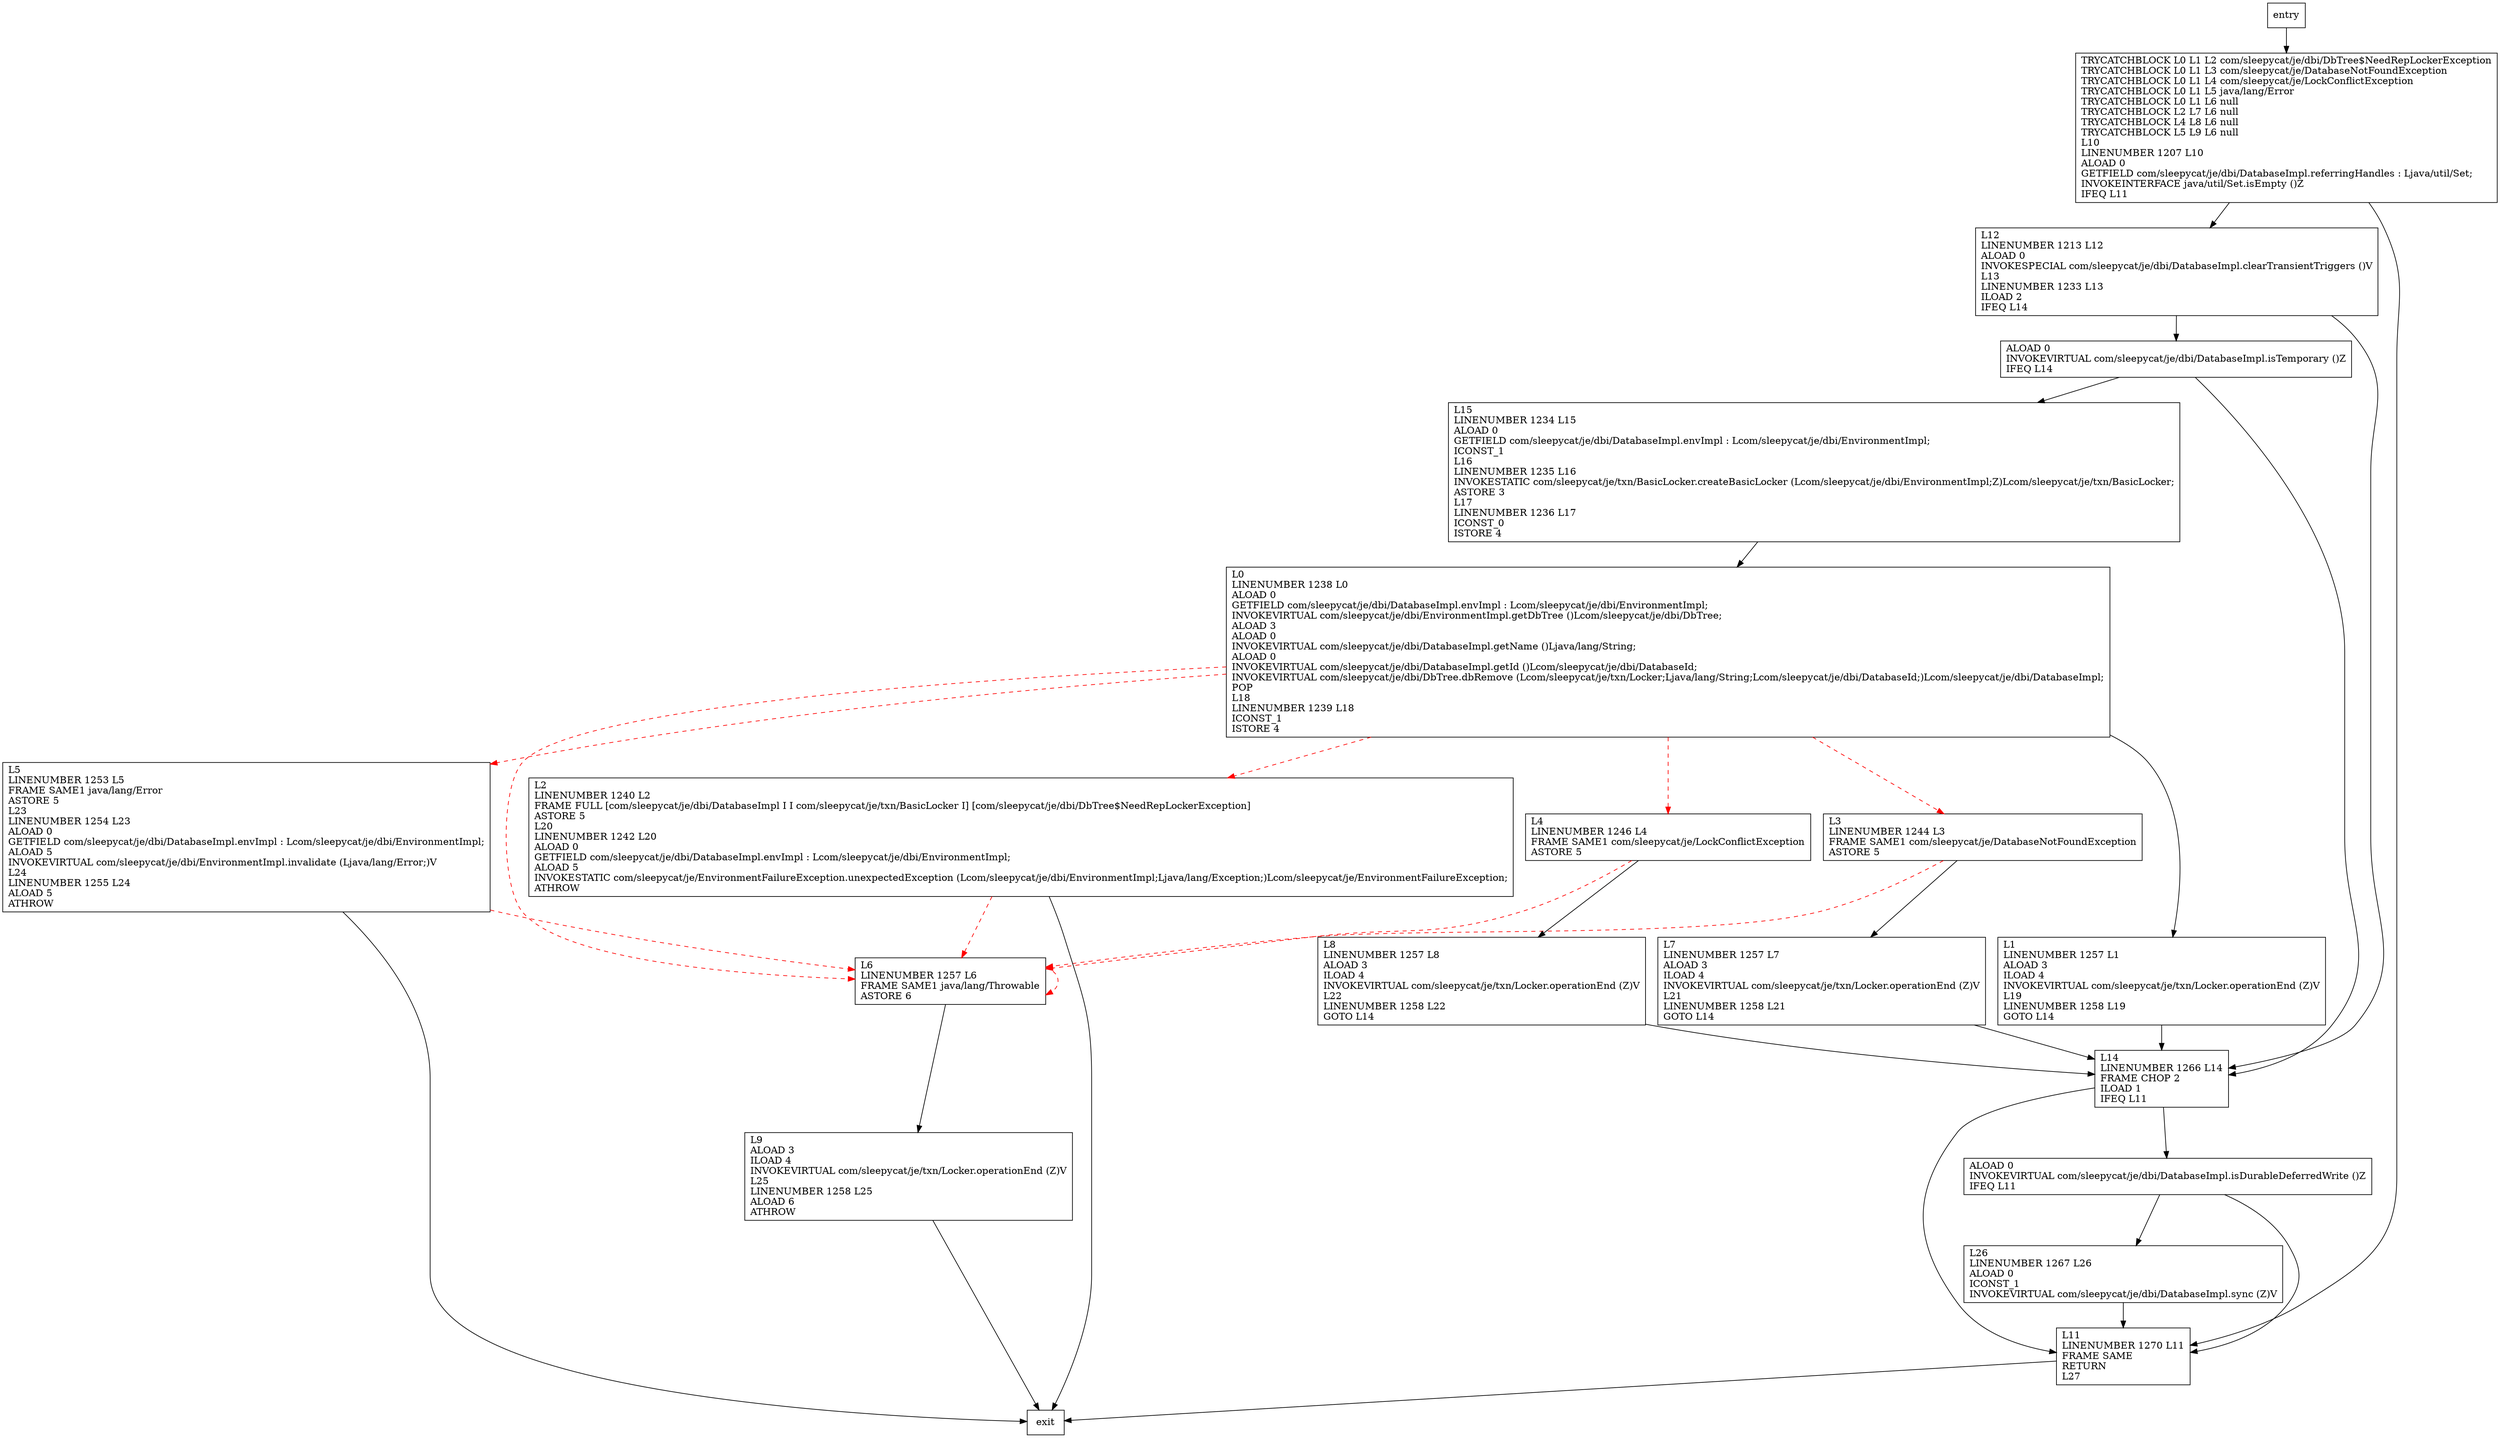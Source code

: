 digraph handleClosed {
node [shape=record];
902686955 [label="L12\lLINENUMBER 1213 L12\lALOAD 0\lINVOKESPECIAL com/sleepycat/je/dbi/DatabaseImpl.clearTransientTriggers ()V\lL13\lLINENUMBER 1233 L13\lILOAD 2\lIFEQ L14\l"];
40610890 [label="ALOAD 0\lINVOKEVIRTUAL com/sleepycat/je/dbi/DatabaseImpl.isTemporary ()Z\lIFEQ L14\l"];
1276512297 [label="TRYCATCHBLOCK L0 L1 L2 com/sleepycat/je/dbi/DbTree$NeedRepLockerException\lTRYCATCHBLOCK L0 L1 L3 com/sleepycat/je/DatabaseNotFoundException\lTRYCATCHBLOCK L0 L1 L4 com/sleepycat/je/LockConflictException\lTRYCATCHBLOCK L0 L1 L5 java/lang/Error\lTRYCATCHBLOCK L0 L1 L6 null\lTRYCATCHBLOCK L2 L7 L6 null\lTRYCATCHBLOCK L4 L8 L6 null\lTRYCATCHBLOCK L5 L9 L6 null\lL10\lLINENUMBER 1207 L10\lALOAD 0\lGETFIELD com/sleepycat/je/dbi/DatabaseImpl.referringHandles : Ljava/util/Set;\lINVOKEINTERFACE java/util/Set.isEmpty ()Z\lIFEQ L11\l"];
371618642 [label="L3\lLINENUMBER 1244 L3\lFRAME SAME1 com/sleepycat/je/DatabaseNotFoundException\lASTORE 5\l"];
558274278 [label="L5\lLINENUMBER 1253 L5\lFRAME SAME1 java/lang/Error\lASTORE 5\lL23\lLINENUMBER 1254 L23\lALOAD 0\lGETFIELD com/sleepycat/je/dbi/DatabaseImpl.envImpl : Lcom/sleepycat/je/dbi/EnvironmentImpl;\lALOAD 5\lINVOKEVIRTUAL com/sleepycat/je/dbi/EnvironmentImpl.invalidate (Ljava/lang/Error;)V\lL24\lLINENUMBER 1255 L24\lALOAD 5\lATHROW\l"];
1333933137 [label="L8\lLINENUMBER 1257 L8\lALOAD 3\lILOAD 4\lINVOKEVIRTUAL com/sleepycat/je/txn/Locker.operationEnd (Z)V\lL22\lLINENUMBER 1258 L22\lGOTO L14\l"];
1798533823 [label="L14\lLINENUMBER 1266 L14\lFRAME CHOP 2\lILOAD 1\lIFEQ L11\l"];
869877826 [label="L0\lLINENUMBER 1238 L0\lALOAD 0\lGETFIELD com/sleepycat/je/dbi/DatabaseImpl.envImpl : Lcom/sleepycat/je/dbi/EnvironmentImpl;\lINVOKEVIRTUAL com/sleepycat/je/dbi/EnvironmentImpl.getDbTree ()Lcom/sleepycat/je/dbi/DbTree;\lALOAD 3\lALOAD 0\lINVOKEVIRTUAL com/sleepycat/je/dbi/DatabaseImpl.getName ()Ljava/lang/String;\lALOAD 0\lINVOKEVIRTUAL com/sleepycat/je/dbi/DatabaseImpl.getId ()Lcom/sleepycat/je/dbi/DatabaseId;\lINVOKEVIRTUAL com/sleepycat/je/dbi/DbTree.dbRemove (Lcom/sleepycat/je/txn/Locker;Ljava/lang/String;Lcom/sleepycat/je/dbi/DatabaseId;)Lcom/sleepycat/je/dbi/DatabaseImpl;\lPOP\lL18\lLINENUMBER 1239 L18\lICONST_1\lISTORE 4\l"];
1866773132 [label="L4\lLINENUMBER 1246 L4\lFRAME SAME1 com/sleepycat/je/LockConflictException\lASTORE 5\l"];
1516665569 [label="L9\lALOAD 3\lILOAD 4\lINVOKEVIRTUAL com/sleepycat/je/txn/Locker.operationEnd (Z)V\lL25\lLINENUMBER 1258 L25\lALOAD 6\lATHROW\l"];
1898188197 [label="L11\lLINENUMBER 1270 L11\lFRAME SAME\lRETURN\lL27\l"];
1957121399 [label="L1\lLINENUMBER 1257 L1\lALOAD 3\lILOAD 4\lINVOKEVIRTUAL com/sleepycat/je/txn/Locker.operationEnd (Z)V\lL19\lLINENUMBER 1258 L19\lGOTO L14\l"];
1779263866 [label="L2\lLINENUMBER 1240 L2\lFRAME FULL [com/sleepycat/je/dbi/DatabaseImpl I I com/sleepycat/je/txn/BasicLocker I] [com/sleepycat/je/dbi/DbTree$NeedRepLockerException]\lASTORE 5\lL20\lLINENUMBER 1242 L20\lALOAD 0\lGETFIELD com/sleepycat/je/dbi/DatabaseImpl.envImpl : Lcom/sleepycat/je/dbi/EnvironmentImpl;\lALOAD 5\lINVOKESTATIC com/sleepycat/je/EnvironmentFailureException.unexpectedException (Lcom/sleepycat/je/dbi/EnvironmentImpl;Ljava/lang/Exception;)Lcom/sleepycat/je/EnvironmentFailureException;\lATHROW\l"];
153346210 [label="ALOAD 0\lINVOKEVIRTUAL com/sleepycat/je/dbi/DatabaseImpl.isDurableDeferredWrite ()Z\lIFEQ L11\l"];
93861564 [label="L7\lLINENUMBER 1257 L7\lALOAD 3\lILOAD 4\lINVOKEVIRTUAL com/sleepycat/je/txn/Locker.operationEnd (Z)V\lL21\lLINENUMBER 1258 L21\lGOTO L14\l"];
2046156211 [label="L26\lLINENUMBER 1267 L26\lALOAD 0\lICONST_1\lINVOKEVIRTUAL com/sleepycat/je/dbi/DatabaseImpl.sync (Z)V\l"];
536964365 [label="L6\lLINENUMBER 1257 L6\lFRAME SAME1 java/lang/Throwable\lASTORE 6\l"];
1408483463 [label="L15\lLINENUMBER 1234 L15\lALOAD 0\lGETFIELD com/sleepycat/je/dbi/DatabaseImpl.envImpl : Lcom/sleepycat/je/dbi/EnvironmentImpl;\lICONST_1\lL16\lLINENUMBER 1235 L16\lINVOKESTATIC com/sleepycat/je/txn/BasicLocker.createBasicLocker (Lcom/sleepycat/je/dbi/EnvironmentImpl;Z)Lcom/sleepycat/je/txn/BasicLocker;\lASTORE 3\lL17\lLINENUMBER 1236 L17\lICONST_0\lISTORE 4\l"];
entry;
exit;
902686955 -> 40610890
902686955 -> 1798533823
40610890 -> 1798533823
40610890 -> 1408483463
1276512297 -> 902686955
1276512297 -> 1898188197
371618642 -> 93861564
371618642 -> 536964365 [style=dashed, color=red]
558274278 -> exit
558274278 -> 536964365 [style=dashed, color=red]
1333933137 -> 1798533823
entry -> 1276512297
1798533823 -> 1898188197
1798533823 -> 153346210
869877826 -> 371618642 [style=dashed, color=red]
869877826 -> 1866773132 [style=dashed, color=red]
869877826 -> 1957121399
869877826 -> 1779263866 [style=dashed, color=red]
869877826 -> 558274278 [style=dashed, color=red]
869877826 -> 536964365 [style=dashed, color=red]
1866773132 -> 1333933137
1866773132 -> 536964365 [style=dashed, color=red]
1516665569 -> exit
1898188197 -> exit
1957121399 -> 1798533823
1779263866 -> exit
1779263866 -> 536964365 [style=dashed, color=red]
153346210 -> 1898188197
153346210 -> 2046156211
93861564 -> 1798533823
2046156211 -> 1898188197
536964365 -> 1516665569
536964365 -> 536964365 [style=dashed, color=red]
1408483463 -> 869877826
}
